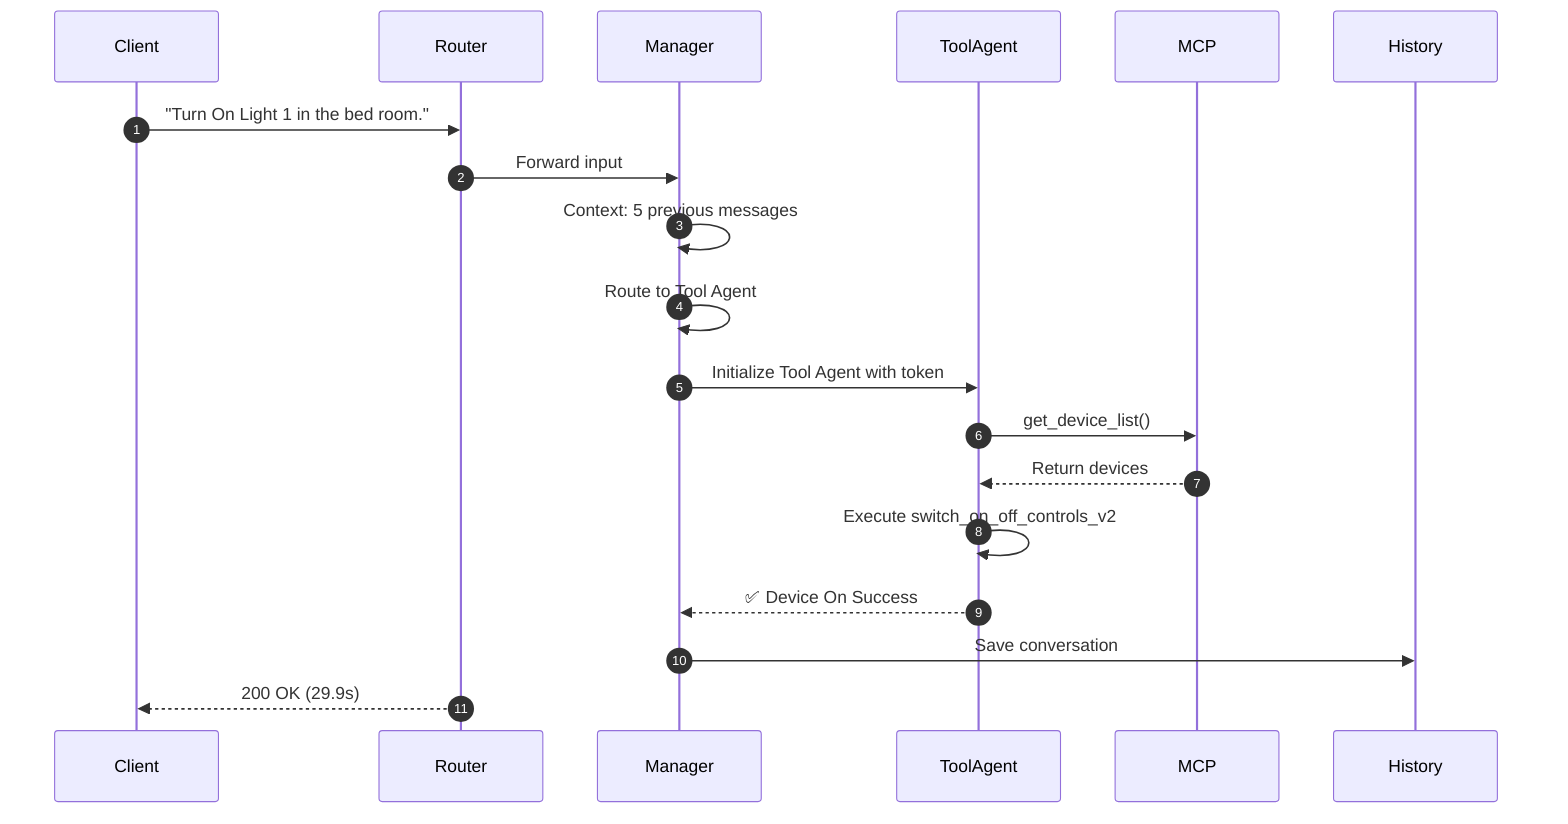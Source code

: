 sequenceDiagram
    autonumber
    participant Client
    participant Router
    participant Manager
    participant ToolAgent
    participant MCP
    participant History

    Client->>Router: "Turn On Light 1 in the bed room."
    Router->>Manager: Forward input
    Manager->>Manager: Context: 5 previous messages
    Manager->>Manager: Route to Tool Agent
    Manager->>ToolAgent: Initialize Tool Agent with token
    ToolAgent->>MCP: get_device_list()
    MCP-->>ToolAgent: Return devices
    ToolAgent->>ToolAgent: Execute switch_on_off_controls_v2
    ToolAgent-->>Manager: ✅ Device On Success
    Manager->>History: Save conversation
    Router-->>Client: 200 OK (29.9s)
